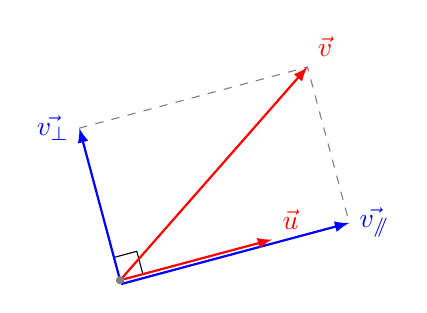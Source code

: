 ﻿\begin{tikzpicture}
 \begin{scope}[rotate=15]
  \draw (0.3,0) -- ++(0,0.3) -- ++(-0.3,0);

  \draw[gray,dashed] (0,2) -- (3,2) -- (3,0);

   \draw[->,>=latex,thick, blue] (0,-0.05)--++(3,0) node[right] {$\vec{v_{/\!\!/}}$};
   \draw[->,>=latex,thick, blue] (0,0)--++(0,2) node[left] {$\vec{v_\perp}$};

   \draw[->,>=latex,thick, red] (0,0)--(2,0) node[above right] {$\vec u$};
   \draw[->,>=latex,thick, red] (0,0)--(3,2) node[above right] {$\vec v$};

   \fill[gray] (0,0) circle (1.5pt);
\end{scope}
\end{tikzpicture}

